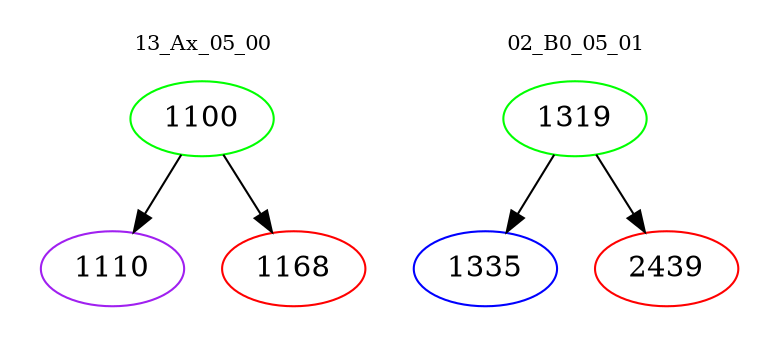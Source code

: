 digraph{
subgraph cluster_0 {
color = white
label = "13_Ax_05_00";
fontsize=10;
T0_1100 [label="1100", color="green"]
T0_1100 -> T0_1110 [color="black"]
T0_1110 [label="1110", color="purple"]
T0_1100 -> T0_1168 [color="black"]
T0_1168 [label="1168", color="red"]
}
subgraph cluster_1 {
color = white
label = "02_B0_05_01";
fontsize=10;
T1_1319 [label="1319", color="green"]
T1_1319 -> T1_1335 [color="black"]
T1_1335 [label="1335", color="blue"]
T1_1319 -> T1_2439 [color="black"]
T1_2439 [label="2439", color="red"]
}
}
